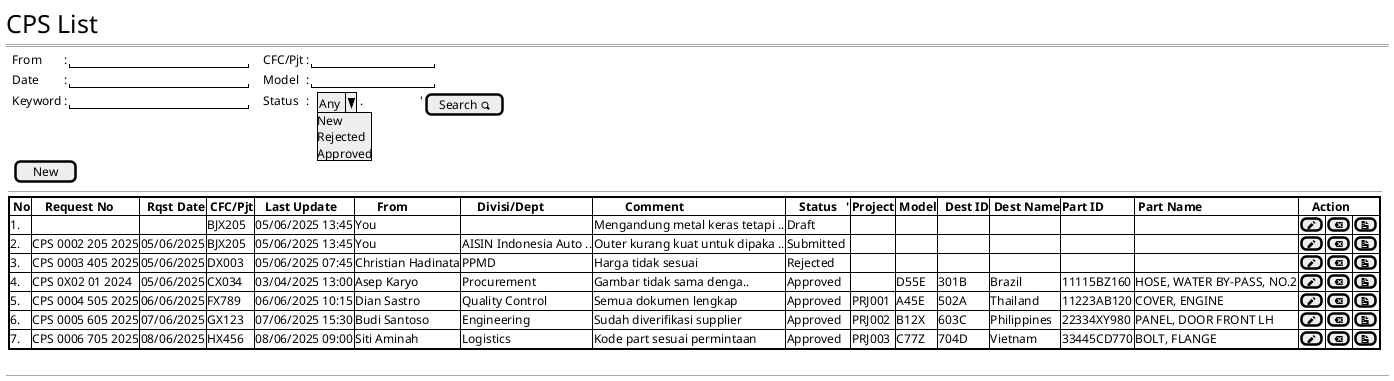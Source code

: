 @startsalt
{ 
  <size:25>CPS List
  ==
  {
      .|From    |: |"                      "|        |.|.|CFC/Pjt |: |"               "|*|*
      .|Date    |: |"                      "|        |.|.|Model   |: |"               "|*|*
      .|Keyword |: |"                      "|        |.|.|Status  |: | {.| ^Any^New^Rejected^Approved^}|       .                  '|[Search <&magnifying-glass>]|*      
  }
  .
  .
  {   
          {
            .|[   New ]|*
          }   
          .
          {
       --   
      {+          
          {#
              <b> No|<b>    Request No     |<b>  Rqst Date|<b> CFC/Pjt|<b>   Last Update       |<b>       From      |<b>     Divisi/Dept|<b>          Comment|<b>    Status   '                        |<b>Project |<b> Model|<b>  Dest ID |<b> Dest Name |<b>Part ID |<b> Part Name |<b>    Action |   *|*|*
              1. |  .                      | .            | BJX205          | 05/06/2025 13:45 |   You              | .| Mengandung metal keras tetapi .. | | Draft          |.          |.        |.            |.          |.       |.          |[<&pencil>] | [<&delete>] |[<&document>] |*
              2. | CPS 0002 205 2025       | 05/06/2025    | BJX205         | 05/06/2025 13:45 |   You              | AISIN Indonesia Auto ..| Outer kurang kuat untuk dipaka .. | | Submitted      |.          |.        |.            |.          |.       |.          |[<&pencil>] | [<&delete>] |[<&document>] |*
              3. | CPS 0003 405 2025       | 05/06/2025    | DX003          | 05/06/2025 07:45 | Christian Hadinata | PPMD                    | Harga tidak sesuai| Rejected                     |.          |.        |.            |.          |.       |.          |[<&pencil>] | [<&delete>] |[<&document>] |*
              4. | CPS 0X02 01 2024        | 05/06/2025    | CX034          | 03/04/2025 13:00 | Asep Karyo         | Procurement             | Gambar tidak sama denga..| Approved               |.          |D55E     |301B         |Brazil     |11115BZ160 |HOSE, WATER BY-PASS, NO.2 |[<&pencil>] | [<&delete>] |[<&document>] |*
              5. | CPS 0004 505 2025       | 06/06/2025    | FX789          | 06/06/2025 10:15 | Dian Sastro        | Quality Control         | Semua dokumen lengkap           | Approved       | PRJ001     |A45E     |502A         |Thailand   |11223AB120 |COVER, ENGINE               |[<&pencil>] | [<&delete>] |[<&document>] |*
              6. | CPS 0005 605 2025       | 07/06/2025    | GX123          | 07/06/2025 15:30 | Budi Santoso       | Engineering             | Sudah diverifikasi supplier     | Approved       | PRJ002     |B12X     |603C         |Philippines|22334XY980 |PANEL, DOOR FRONT LH         |[<&pencil>] | [<&delete>] |[<&document>] |*
              7. | CPS 0006 705 2025       | 08/06/2025    | HX456          | 08/06/2025 09:00 | Siti Aminah        | Logistics               | Kode part sesuai permintaan     | Approved       | PRJ003     |C77Z     |704D         |Vietnam    |33445CD770 |BOLT, FLANGE                 |[<&pencil>] | [<&delete>] |[<&document>] |*
           }              
       }
          }
  }
  .
      --
}
@endsalt




